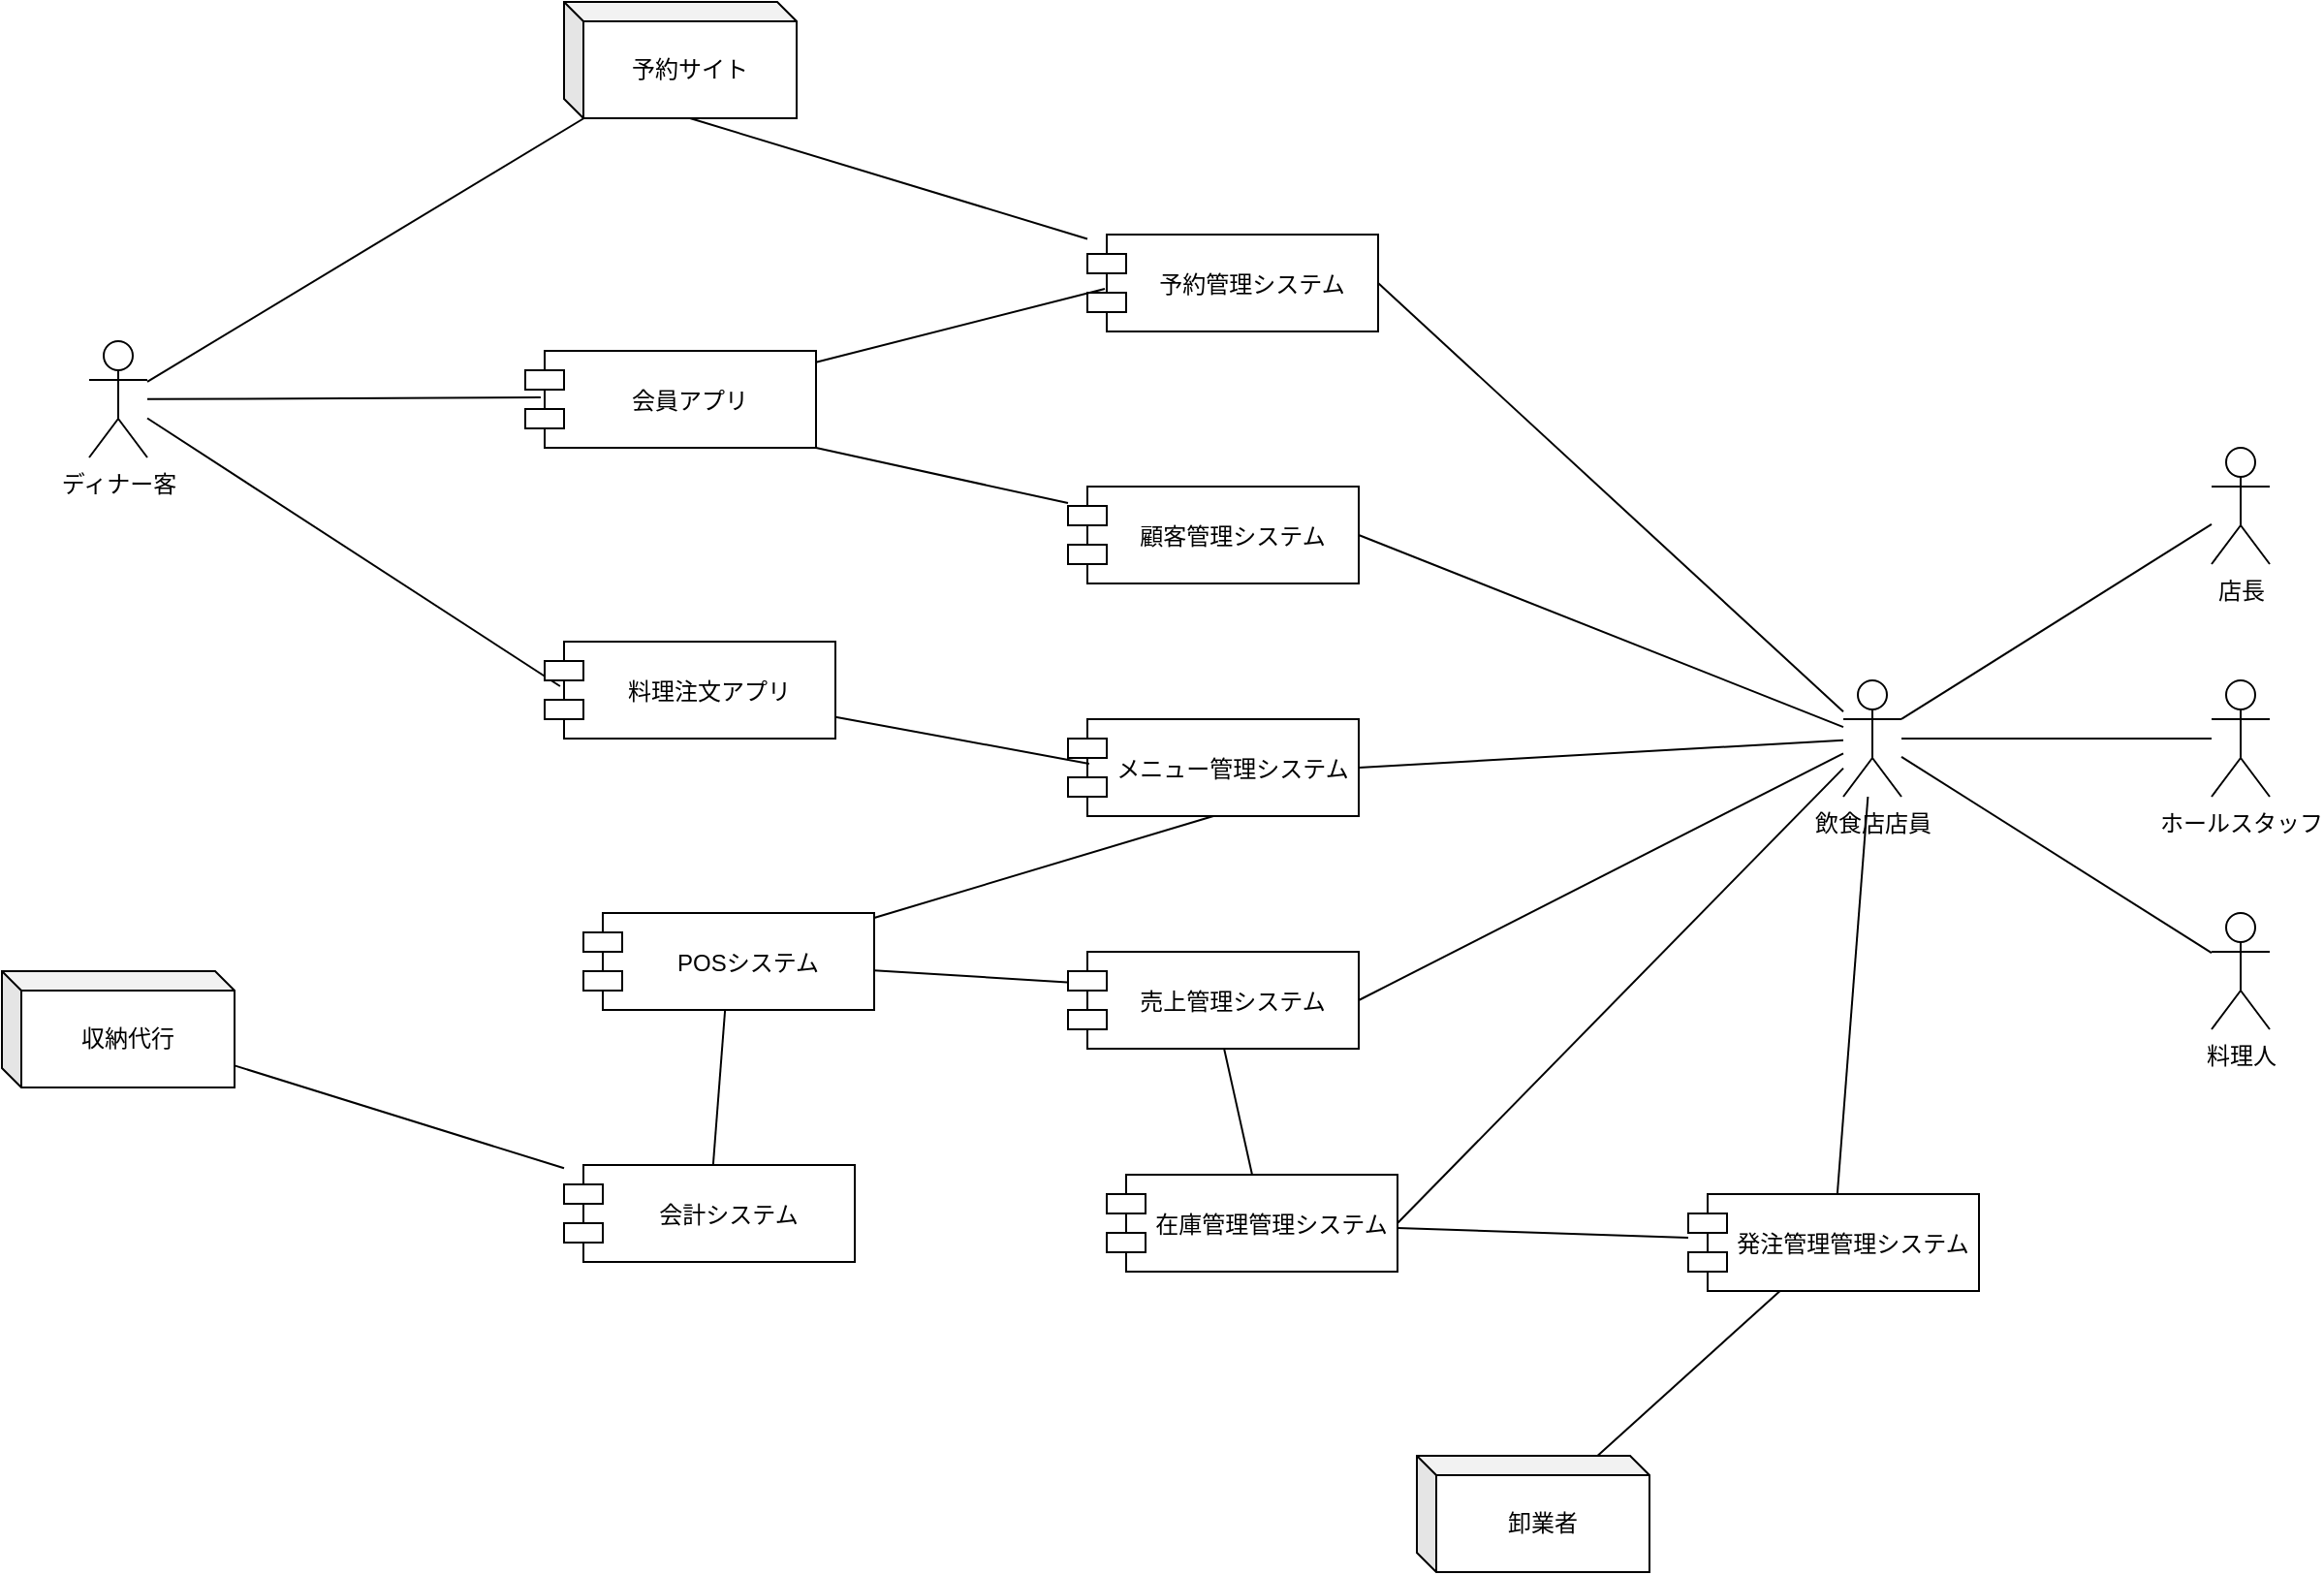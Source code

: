 <mxfile>
    <diagram id="QdnddHbgKN66NzAzMBj5" name="ページ1">
        <mxGraphModel dx="1679" dy="768" grid="1" gridSize="10" guides="1" tooltips="1" connect="1" arrows="1" fold="1" page="1" pageScale="1" pageWidth="827" pageHeight="1169" math="0" shadow="0">
            <root>
                <mxCell id="0"/>
                <mxCell id="1" parent="0"/>
                <mxCell id="31" style="edgeStyle=none;html=1;entryX=0.053;entryY=0.48;entryDx=0;entryDy=0;entryPerimeter=0;endArrow=none;endFill=0;" parent="1" source="2" target="22" edge="1">
                    <mxGeometry relative="1" as="geometry"/>
                </mxCell>
                <mxCell id="32" style="edgeStyle=none;html=1;entryX=0.053;entryY=0.46;entryDx=0;entryDy=0;entryPerimeter=0;endArrow=none;endFill=0;" parent="1" source="2" target="23" edge="1">
                    <mxGeometry relative="1" as="geometry"/>
                </mxCell>
                <mxCell id="61" style="edgeStyle=none;html=1;endArrow=none;endFill=0;" edge="1" parent="1" source="2" target="16">
                    <mxGeometry relative="1" as="geometry"/>
                </mxCell>
                <mxCell id="2" value="ディナー客" style="shape=umlActor;verticalLabelPosition=bottom;verticalAlign=top;html=1;outlineConnect=0;" parent="1" vertex="1">
                    <mxGeometry x="-205" y="215" width="30" height="60" as="geometry"/>
                </mxCell>
                <mxCell id="28" style="edgeStyle=none;html=1;entryX=1;entryY=0.333;entryDx=0;entryDy=0;entryPerimeter=0;endArrow=none;endFill=0;" parent="1" source="10" target="25" edge="1">
                    <mxGeometry relative="1" as="geometry"/>
                </mxCell>
                <mxCell id="10" value="店長" style="shape=umlActor;verticalLabelPosition=bottom;verticalAlign=top;html=1;outlineConnect=0;" parent="1" vertex="1">
                    <mxGeometry x="890" y="270" width="30" height="60" as="geometry"/>
                </mxCell>
                <mxCell id="26" style="edgeStyle=none;html=1;endArrow=none;endFill=0;" parent="1" source="11" target="25" edge="1">
                    <mxGeometry relative="1" as="geometry"/>
                </mxCell>
                <mxCell id="11" value="ホールスタッフ" style="shape=umlActor;verticalLabelPosition=bottom;verticalAlign=top;html=1;outlineConnect=0;" parent="1" vertex="1">
                    <mxGeometry x="890" y="390" width="30" height="60" as="geometry"/>
                </mxCell>
                <mxCell id="29" style="edgeStyle=none;html=1;endArrow=none;endFill=0;" parent="1" source="12" target="25" edge="1">
                    <mxGeometry relative="1" as="geometry"/>
                </mxCell>
                <mxCell id="12" value="料理人" style="shape=umlActor;verticalLabelPosition=bottom;verticalAlign=top;html=1;outlineConnect=0;" parent="1" vertex="1">
                    <mxGeometry x="890" y="510" width="30" height="60" as="geometry"/>
                </mxCell>
                <mxCell id="16" value="予約サイト" style="shape=cube;whiteSpace=wrap;html=1;boundedLbl=1;backgroundOutline=1;darkOpacity=0.05;darkOpacity2=0.1;size=10;" parent="1" vertex="1">
                    <mxGeometry x="40" y="40" width="120" height="60" as="geometry"/>
                </mxCell>
                <mxCell id="17" value="収納代行" style="shape=cube;whiteSpace=wrap;html=1;boundedLbl=1;backgroundOutline=1;darkOpacity=0.05;darkOpacity2=0.1;size=10;" parent="1" vertex="1">
                    <mxGeometry x="-250" y="540" width="120" height="60" as="geometry"/>
                </mxCell>
                <mxCell id="43" style="edgeStyle=none;html=1;entryX=0;entryY=0;entryDx=65;entryDy=60;entryPerimeter=0;endArrow=none;endFill=0;" parent="1" source="18" target="16" edge="1">
                    <mxGeometry relative="1" as="geometry"/>
                </mxCell>
                <mxCell id="18" value="予約管理システム" style="shape=module;align=left;spacingLeft=20;align=center;verticalAlign=middle;" parent="1" vertex="1">
                    <mxGeometry x="310" y="160" width="150" height="50" as="geometry"/>
                </mxCell>
                <mxCell id="19" value="メニュー管理システム" style="shape=module;align=left;spacingLeft=20;align=center;verticalAlign=middle;" parent="1" vertex="1">
                    <mxGeometry x="300" y="410" width="150" height="50" as="geometry"/>
                </mxCell>
                <mxCell id="58" style="edgeStyle=none;html=1;entryX=1;entryY=1;entryDx=0;entryDy=0;endArrow=none;endFill=0;" edge="1" parent="1" source="20" target="22">
                    <mxGeometry relative="1" as="geometry"/>
                </mxCell>
                <mxCell id="20" value="顧客管理システム" style="shape=module;align=left;spacingLeft=20;align=center;verticalAlign=middle;" parent="1" vertex="1">
                    <mxGeometry x="300" y="290" width="150" height="50" as="geometry"/>
                </mxCell>
                <mxCell id="42" style="edgeStyle=none;html=1;entryX=0.06;entryY=0.56;entryDx=0;entryDy=0;entryPerimeter=0;endArrow=none;endFill=0;" parent="1" source="22" target="18" edge="1">
                    <mxGeometry relative="1" as="geometry"/>
                </mxCell>
                <mxCell id="22" value="会員アプリ" style="shape=module;align=left;spacingLeft=20;align=center;verticalAlign=middle;" parent="1" vertex="1">
                    <mxGeometry x="20" y="220" width="150" height="50" as="geometry"/>
                </mxCell>
                <mxCell id="34" style="edgeStyle=none;html=1;entryX=0.073;entryY=0.46;entryDx=0;entryDy=0;entryPerimeter=0;endArrow=none;endFill=0;" parent="1" source="23" target="19" edge="1">
                    <mxGeometry relative="1" as="geometry"/>
                </mxCell>
                <mxCell id="23" value="料理注文アプリ" style="shape=module;align=left;spacingLeft=20;align=center;verticalAlign=middle;" parent="1" vertex="1">
                    <mxGeometry x="30" y="370" width="150" height="50" as="geometry"/>
                </mxCell>
                <mxCell id="65" style="edgeStyle=none;html=1;endArrow=none;endFill=0;" edge="1" parent="1" source="24" target="17">
                    <mxGeometry relative="1" as="geometry"/>
                </mxCell>
                <mxCell id="24" value="会計システム" style="shape=module;align=left;spacingLeft=20;align=center;verticalAlign=middle;" parent="1" vertex="1">
                    <mxGeometry x="40" y="640" width="150" height="50" as="geometry"/>
                </mxCell>
                <mxCell id="67" style="edgeStyle=none;html=1;entryX=1;entryY=0.5;entryDx=0;entryDy=0;endArrow=none;endFill=0;" edge="1" parent="1" source="25" target="19">
                    <mxGeometry relative="1" as="geometry"/>
                </mxCell>
                <mxCell id="68" style="edgeStyle=none;html=1;entryX=1;entryY=0.5;entryDx=0;entryDy=0;endArrow=none;endFill=0;" edge="1" parent="1" source="25" target="39">
                    <mxGeometry relative="1" as="geometry"/>
                </mxCell>
                <mxCell id="69" style="edgeStyle=none;html=1;entryX=1;entryY=0.5;entryDx=0;entryDy=0;endArrow=none;endFill=0;" edge="1" parent="1" source="25" target="46">
                    <mxGeometry relative="1" as="geometry"/>
                </mxCell>
                <mxCell id="70" style="edgeStyle=none;html=1;entryX=1;entryY=0.5;entryDx=0;entryDy=0;endArrow=none;endFill=0;" edge="1" parent="1" source="25" target="20">
                    <mxGeometry relative="1" as="geometry"/>
                </mxCell>
                <mxCell id="71" style="edgeStyle=none;html=1;entryX=1;entryY=0.5;entryDx=0;entryDy=0;endArrow=none;endFill=0;" edge="1" parent="1" source="25" target="18">
                    <mxGeometry relative="1" as="geometry"/>
                </mxCell>
                <mxCell id="74" style="edgeStyle=none;html=1;endArrow=none;endFill=0;" edge="1" parent="1" source="25" target="72">
                    <mxGeometry relative="1" as="geometry"/>
                </mxCell>
                <mxCell id="25" value="飲食店店員" style="shape=umlActor;verticalLabelPosition=bottom;verticalAlign=top;html=1;outlineConnect=0;" parent="1" vertex="1">
                    <mxGeometry x="700" y="390" width="30" height="60" as="geometry"/>
                </mxCell>
                <mxCell id="40" style="edgeStyle=none;html=1;entryX=1;entryY=0.5;entryDx=0;entryDy=0;endArrow=none;endFill=0;" parent="1" source="36" target="39" edge="1">
                    <mxGeometry relative="1" as="geometry"/>
                </mxCell>
                <mxCell id="55" style="edgeStyle=none;html=1;entryX=0.5;entryY=1;entryDx=0;entryDy=0;endArrow=none;endFill=0;" parent="1" source="36" target="19" edge="1">
                    <mxGeometry relative="1" as="geometry"/>
                </mxCell>
                <mxCell id="66" style="edgeStyle=none;html=1;endArrow=none;endFill=0;" edge="1" parent="1" source="36" target="24">
                    <mxGeometry relative="1" as="geometry"/>
                </mxCell>
                <mxCell id="36" value="POSシステム" style="shape=module;align=left;spacingLeft=20;align=center;verticalAlign=middle;" parent="1" vertex="1">
                    <mxGeometry x="50" y="510" width="150" height="50" as="geometry"/>
                </mxCell>
                <mxCell id="63" style="edgeStyle=none;html=1;entryX=0.5;entryY=0;entryDx=0;entryDy=0;endArrow=none;endFill=0;" edge="1" parent="1" source="39" target="46">
                    <mxGeometry relative="1" as="geometry"/>
                </mxCell>
                <mxCell id="39" value="売上管理システム" style="shape=module;align=left;spacingLeft=20;align=center;verticalAlign=middle;" parent="1" vertex="1">
                    <mxGeometry x="300" y="530" width="150" height="50" as="geometry"/>
                </mxCell>
                <mxCell id="73" style="edgeStyle=none;html=1;endArrow=none;endFill=0;" edge="1" parent="1" source="46" target="72">
                    <mxGeometry relative="1" as="geometry"/>
                </mxCell>
                <mxCell id="46" value="在庫管理管理システム" style="shape=module;align=left;spacingLeft=20;align=center;verticalAlign=middle;" parent="1" vertex="1">
                    <mxGeometry x="320" y="645" width="150" height="50" as="geometry"/>
                </mxCell>
                <mxCell id="76" style="edgeStyle=none;html=1;endArrow=none;endFill=0;" edge="1" parent="1" source="72" target="75">
                    <mxGeometry relative="1" as="geometry"/>
                </mxCell>
                <mxCell id="72" value="発注管理管理システム" style="shape=module;align=left;spacingLeft=20;align=center;verticalAlign=middle;" vertex="1" parent="1">
                    <mxGeometry x="620" y="655" width="150" height="50" as="geometry"/>
                </mxCell>
                <mxCell id="75" value="卸業者" style="shape=cube;whiteSpace=wrap;html=1;boundedLbl=1;backgroundOutline=1;darkOpacity=0.05;darkOpacity2=0.1;size=10;" vertex="1" parent="1">
                    <mxGeometry x="480" y="790" width="120" height="60" as="geometry"/>
                </mxCell>
            </root>
        </mxGraphModel>
    </diagram>
</mxfile>